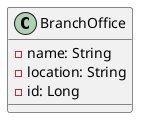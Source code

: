 @startuml

top to bottom direction
skinparam linetype ortho

class BranchOffice {
  - name: String
  - location: String
  - id: Long
}

@enduml
